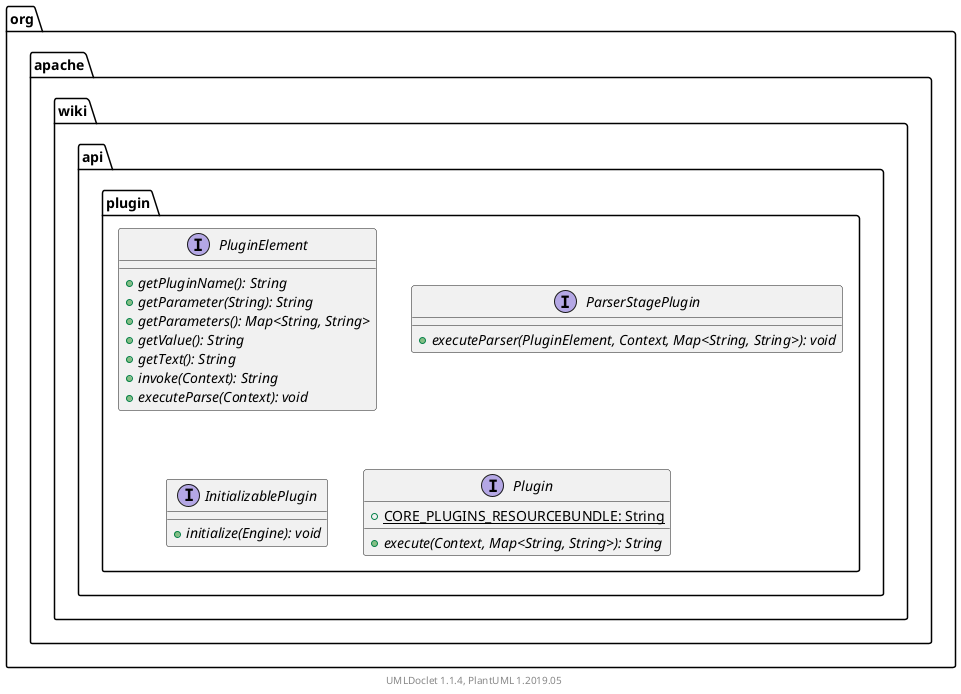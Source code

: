 @startuml

    namespace org.apache.wiki.api.plugin {

        interface PluginElement [[PluginElement.html]] {
            {abstract} +getPluginName(): String
            {abstract} +getParameter(String): String
            {abstract} +getParameters(): Map<String, String>
            {abstract} +getValue(): String
            {abstract} +getText(): String
            {abstract} +invoke(Context): String
            {abstract} +executeParse(Context): void
        }

        interface ParserStagePlugin [[ParserStagePlugin.html]] {
            {abstract} +executeParser(PluginElement, Context, Map<String, String>): void
        }

        interface InitializablePlugin [[InitializablePlugin.html]] {
            {abstract} +initialize(Engine): void
        }

        interface Plugin [[Plugin.html]] {
            {static} +CORE_PLUGINS_RESOURCEBUNDLE: String
            {abstract} +execute(Context, Map<String, String>): String
        }

    }


    center footer UMLDoclet 1.1.4, PlantUML 1.2019.05
@enduml
